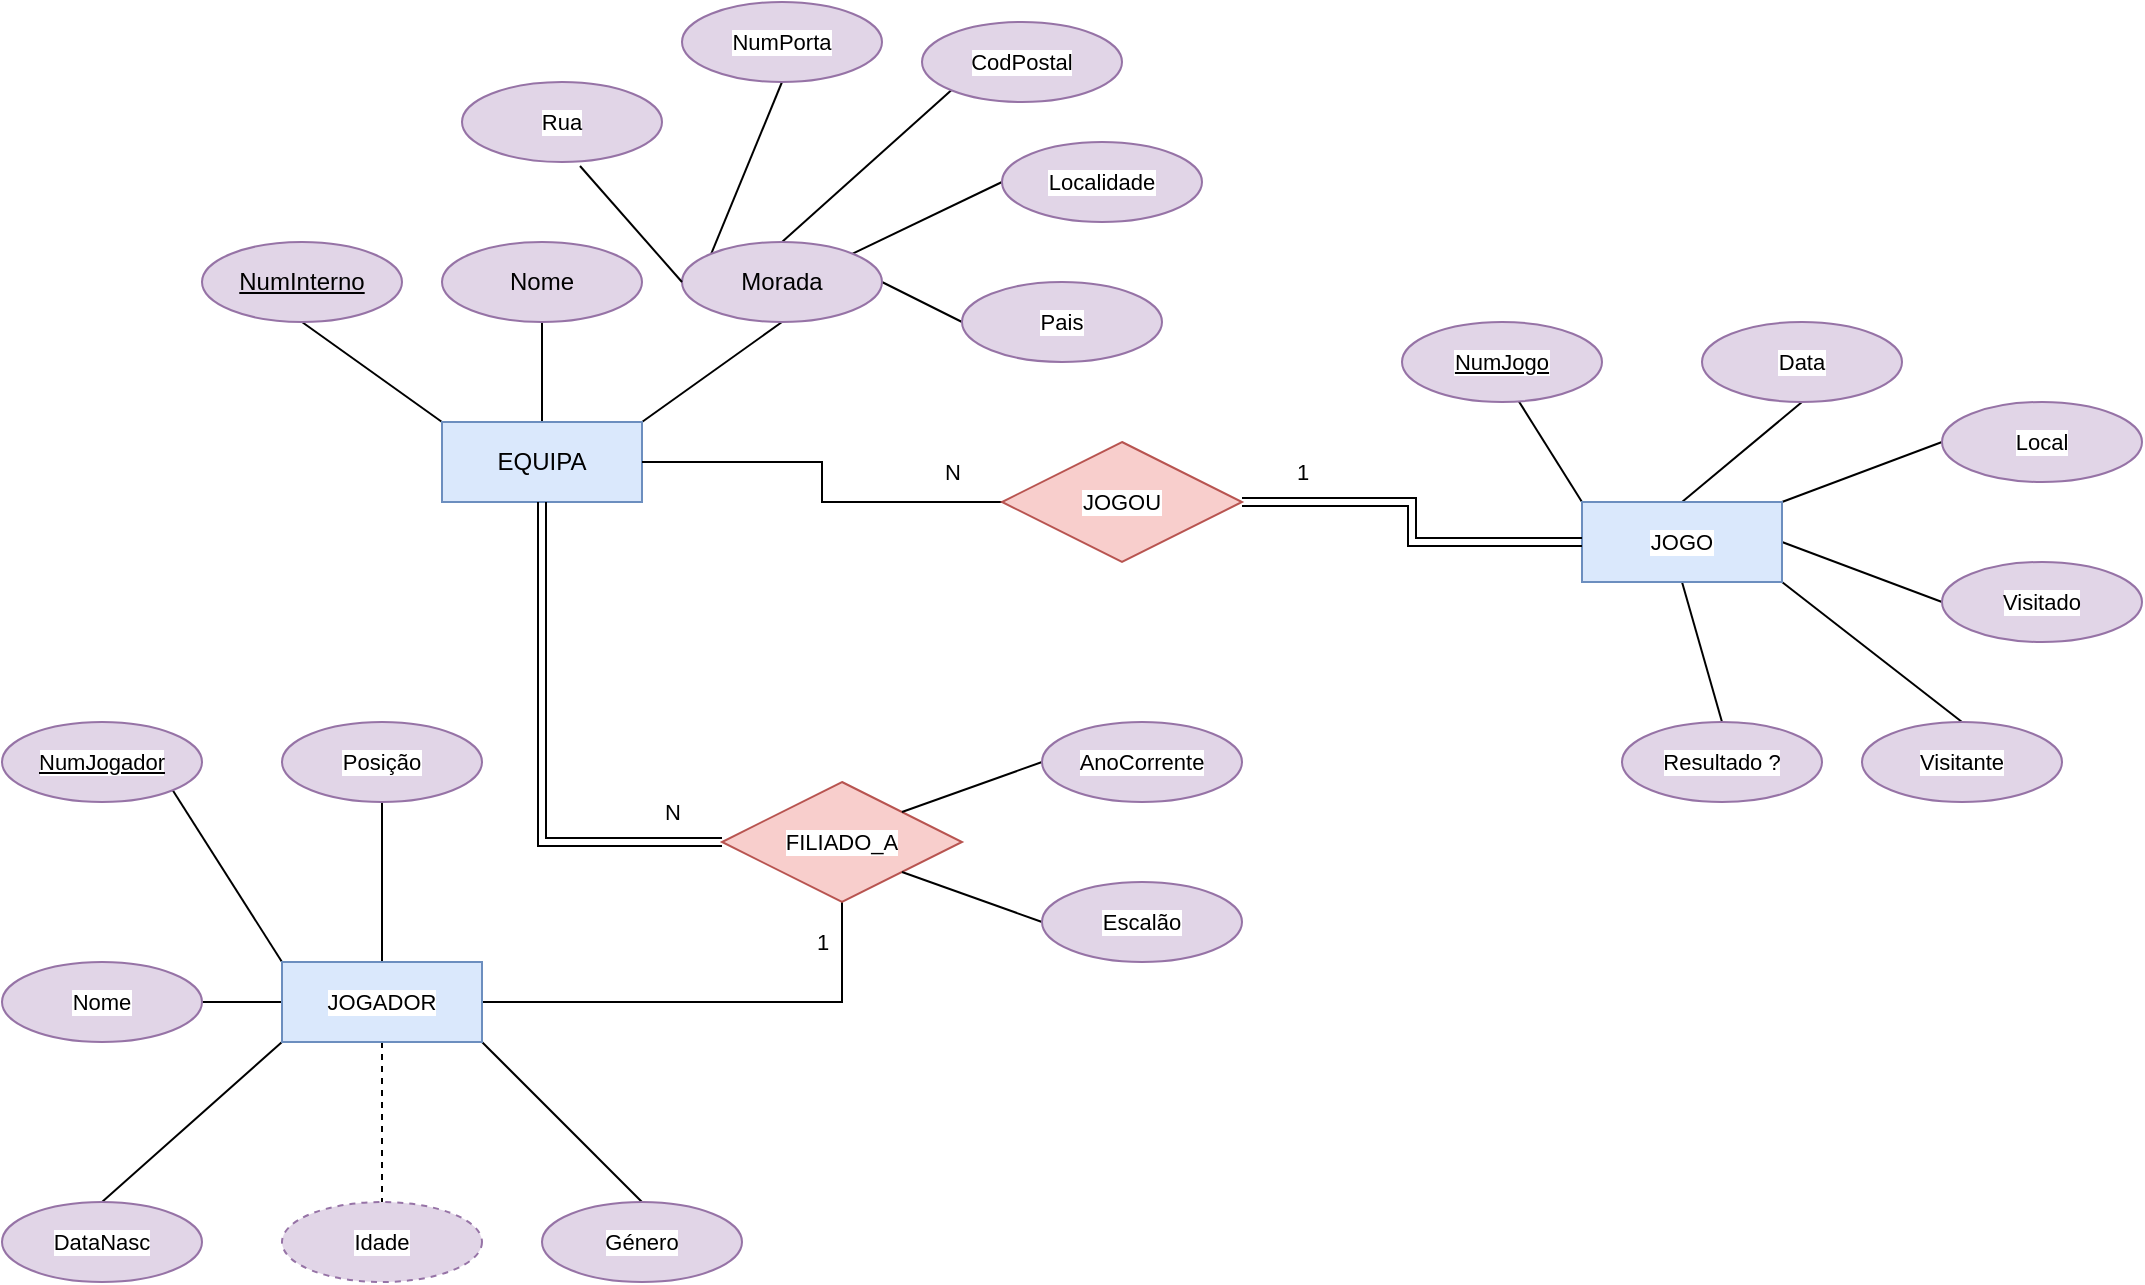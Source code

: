<mxfile version="28.2.4">
  <diagram name="Página-1" id="qGSkiTqR_tILHl-9ynfL">
    <mxGraphModel dx="2013" dy="1872" grid="1" gridSize="10" guides="1" tooltips="1" connect="1" arrows="1" fold="1" page="1" pageScale="1" pageWidth="827" pageHeight="1169" math="0" shadow="0">
      <root>
        <mxCell id="0" />
        <mxCell id="1" parent="0" />
        <mxCell id="GRnYeRYBYIYI7Ve5nRNe-5" style="rounded=0;orthogonalLoop=1;jettySize=auto;html=1;exitX=0;exitY=0;exitDx=0;exitDy=0;entryX=0.5;entryY=1;entryDx=0;entryDy=0;endArrow=none;endFill=0;" parent="1" source="GRnYeRYBYIYI7Ve5nRNe-1" target="GRnYeRYBYIYI7Ve5nRNe-2" edge="1">
          <mxGeometry relative="1" as="geometry" />
        </mxCell>
        <mxCell id="GRnYeRYBYIYI7Ve5nRNe-6" style="edgeStyle=none;shape=connector;rounded=0;orthogonalLoop=1;jettySize=auto;html=1;exitX=1;exitY=0;exitDx=0;exitDy=0;entryX=0.5;entryY=1;entryDx=0;entryDy=0;strokeColor=default;align=center;verticalAlign=middle;fontFamily=Helvetica;fontSize=11;fontColor=default;labelBackgroundColor=default;endArrow=none;endFill=0;" parent="1" source="GRnYeRYBYIYI7Ve5nRNe-1" target="GRnYeRYBYIYI7Ve5nRNe-4" edge="1">
          <mxGeometry relative="1" as="geometry" />
        </mxCell>
        <mxCell id="GRnYeRYBYIYI7Ve5nRNe-7" style="edgeStyle=none;shape=connector;rounded=0;orthogonalLoop=1;jettySize=auto;html=1;exitX=0.5;exitY=0;exitDx=0;exitDy=0;entryX=0.5;entryY=1;entryDx=0;entryDy=0;strokeColor=default;align=center;verticalAlign=middle;fontFamily=Helvetica;fontSize=11;fontColor=default;labelBackgroundColor=default;endArrow=none;endFill=0;" parent="1" source="GRnYeRYBYIYI7Ve5nRNe-1" target="GRnYeRYBYIYI7Ve5nRNe-3" edge="1">
          <mxGeometry relative="1" as="geometry" />
        </mxCell>
        <mxCell id="GRnYeRYBYIYI7Ve5nRNe-1" value="EQUIPA" style="whiteSpace=wrap;html=1;align=center;fillColor=#dae8fc;strokeColor=#6c8ebf;" parent="1" vertex="1">
          <mxGeometry x="-340" y="-70" width="100" height="40" as="geometry" />
        </mxCell>
        <mxCell id="GRnYeRYBYIYI7Ve5nRNe-2" value="&lt;u&gt;NumInterno&lt;/u&gt;" style="ellipse;whiteSpace=wrap;html=1;align=center;fillColor=#e1d5e7;strokeColor=#9673a6;" parent="1" vertex="1">
          <mxGeometry x="-460" y="-160" width="100" height="40" as="geometry" />
        </mxCell>
        <mxCell id="GRnYeRYBYIYI7Ve5nRNe-3" value="Nome" style="ellipse;whiteSpace=wrap;html=1;align=center;fillColor=#e1d5e7;strokeColor=#9673a6;" parent="1" vertex="1">
          <mxGeometry x="-340" y="-160" width="100" height="40" as="geometry" />
        </mxCell>
        <mxCell id="GRnYeRYBYIYI7Ve5nRNe-13" style="edgeStyle=none;shape=connector;rounded=0;orthogonalLoop=1;jettySize=auto;html=1;exitX=1;exitY=0.5;exitDx=0;exitDy=0;entryX=0;entryY=0.5;entryDx=0;entryDy=0;strokeColor=default;align=center;verticalAlign=middle;fontFamily=Helvetica;fontSize=11;fontColor=default;labelBackgroundColor=default;endArrow=none;endFill=0;" parent="1" source="GRnYeRYBYIYI7Ve5nRNe-4" target="GRnYeRYBYIYI7Ve5nRNe-12" edge="1">
          <mxGeometry relative="1" as="geometry" />
        </mxCell>
        <mxCell id="GRnYeRYBYIYI7Ve5nRNe-14" style="edgeStyle=none;shape=connector;rounded=0;orthogonalLoop=1;jettySize=auto;html=1;exitX=1;exitY=0;exitDx=0;exitDy=0;entryX=0;entryY=0.5;entryDx=0;entryDy=0;strokeColor=default;align=center;verticalAlign=middle;fontFamily=Helvetica;fontSize=11;fontColor=default;labelBackgroundColor=default;endArrow=none;endFill=0;" parent="1" source="GRnYeRYBYIYI7Ve5nRNe-4" target="GRnYeRYBYIYI7Ve5nRNe-11" edge="1">
          <mxGeometry relative="1" as="geometry" />
        </mxCell>
        <mxCell id="GRnYeRYBYIYI7Ve5nRNe-15" style="edgeStyle=none;shape=connector;rounded=0;orthogonalLoop=1;jettySize=auto;html=1;exitX=0.5;exitY=0;exitDx=0;exitDy=0;entryX=0;entryY=1;entryDx=0;entryDy=0;strokeColor=default;align=center;verticalAlign=middle;fontFamily=Helvetica;fontSize=11;fontColor=default;labelBackgroundColor=default;endArrow=none;endFill=0;" parent="1" source="GRnYeRYBYIYI7Ve5nRNe-4" target="GRnYeRYBYIYI7Ve5nRNe-10" edge="1">
          <mxGeometry relative="1" as="geometry" />
        </mxCell>
        <mxCell id="GRnYeRYBYIYI7Ve5nRNe-16" style="edgeStyle=none;shape=connector;rounded=0;orthogonalLoop=1;jettySize=auto;html=1;exitX=0;exitY=0;exitDx=0;exitDy=0;entryX=0.5;entryY=1;entryDx=0;entryDy=0;strokeColor=default;align=center;verticalAlign=middle;fontFamily=Helvetica;fontSize=11;fontColor=default;labelBackgroundColor=default;endArrow=none;endFill=0;" parent="1" source="GRnYeRYBYIYI7Ve5nRNe-4" target="GRnYeRYBYIYI7Ve5nRNe-9" edge="1">
          <mxGeometry relative="1" as="geometry" />
        </mxCell>
        <mxCell id="GRnYeRYBYIYI7Ve5nRNe-4" value="Morada" style="ellipse;whiteSpace=wrap;html=1;align=center;fillColor=#e1d5e7;strokeColor=#9673a6;" parent="1" vertex="1">
          <mxGeometry x="-220" y="-160" width="100" height="40" as="geometry" />
        </mxCell>
        <mxCell id="GRnYeRYBYIYI7Ve5nRNe-8" value="Rua" style="ellipse;whiteSpace=wrap;html=1;align=center;fontFamily=Helvetica;fontSize=11;labelBackgroundColor=default;fillColor=#e1d5e7;strokeColor=#9673a6;" parent="1" vertex="1">
          <mxGeometry x="-330" y="-240" width="100" height="40" as="geometry" />
        </mxCell>
        <mxCell id="GRnYeRYBYIYI7Ve5nRNe-9" value="NumPorta" style="ellipse;whiteSpace=wrap;html=1;align=center;fontFamily=Helvetica;fontSize=11;labelBackgroundColor=default;fillColor=#e1d5e7;strokeColor=#9673a6;" parent="1" vertex="1">
          <mxGeometry x="-220" y="-280" width="100" height="40" as="geometry" />
        </mxCell>
        <mxCell id="GRnYeRYBYIYI7Ve5nRNe-10" value="CodPostal" style="ellipse;whiteSpace=wrap;html=1;align=center;fontFamily=Helvetica;fontSize=11;labelBackgroundColor=default;fillColor=#e1d5e7;strokeColor=#9673a6;" parent="1" vertex="1">
          <mxGeometry x="-100" y="-270" width="100" height="40" as="geometry" />
        </mxCell>
        <mxCell id="GRnYeRYBYIYI7Ve5nRNe-11" value="Localidade" style="ellipse;whiteSpace=wrap;html=1;align=center;fontFamily=Helvetica;fontSize=11;labelBackgroundColor=default;fillColor=#e1d5e7;strokeColor=#9673a6;" parent="1" vertex="1">
          <mxGeometry x="-60" y="-210" width="100" height="40" as="geometry" />
        </mxCell>
        <mxCell id="GRnYeRYBYIYI7Ve5nRNe-12" value="Pais" style="ellipse;whiteSpace=wrap;html=1;align=center;fontFamily=Helvetica;fontSize=11;labelBackgroundColor=default;fillColor=#e1d5e7;strokeColor=#9673a6;" parent="1" vertex="1">
          <mxGeometry x="-80" y="-140" width="100" height="40" as="geometry" />
        </mxCell>
        <mxCell id="GRnYeRYBYIYI7Ve5nRNe-17" style="edgeStyle=none;shape=connector;rounded=0;orthogonalLoop=1;jettySize=auto;html=1;exitX=0;exitY=0.5;exitDx=0;exitDy=0;entryX=0.59;entryY=1.05;entryDx=0;entryDy=0;entryPerimeter=0;strokeColor=default;align=center;verticalAlign=middle;fontFamily=Helvetica;fontSize=11;fontColor=default;labelBackgroundColor=default;endArrow=none;endFill=0;" parent="1" source="GRnYeRYBYIYI7Ve5nRNe-4" target="GRnYeRYBYIYI7Ve5nRNe-8" edge="1">
          <mxGeometry relative="1" as="geometry" />
        </mxCell>
        <mxCell id="GRnYeRYBYIYI7Ve5nRNe-27" style="edgeStyle=none;shape=connector;rounded=0;orthogonalLoop=1;jettySize=auto;html=1;exitX=1;exitY=1;exitDx=0;exitDy=0;entryX=0.5;entryY=0;entryDx=0;entryDy=0;strokeColor=default;align=center;verticalAlign=middle;fontFamily=Helvetica;fontSize=11;fontColor=default;labelBackgroundColor=default;endArrow=none;endFill=0;" parent="1" source="GRnYeRYBYIYI7Ve5nRNe-18" target="GRnYeRYBYIYI7Ve5nRNe-25" edge="1">
          <mxGeometry relative="1" as="geometry" />
        </mxCell>
        <mxCell id="GRnYeRYBYIYI7Ve5nRNe-28" style="edgeStyle=none;shape=connector;rounded=0;orthogonalLoop=1;jettySize=auto;html=1;exitX=0.5;exitY=1;exitDx=0;exitDy=0;entryX=0.5;entryY=0;entryDx=0;entryDy=0;strokeColor=default;align=center;verticalAlign=middle;fontFamily=Helvetica;fontSize=11;fontColor=default;labelBackgroundColor=default;endArrow=none;endFill=0;dashed=1;" parent="1" source="GRnYeRYBYIYI7Ve5nRNe-18" target="GRnYeRYBYIYI7Ve5nRNe-23" edge="1">
          <mxGeometry relative="1" as="geometry" />
        </mxCell>
        <mxCell id="GRnYeRYBYIYI7Ve5nRNe-29" style="edgeStyle=none;shape=connector;rounded=0;orthogonalLoop=1;jettySize=auto;html=1;exitX=0;exitY=1;exitDx=0;exitDy=0;entryX=0.5;entryY=0;entryDx=0;entryDy=0;strokeColor=default;align=center;verticalAlign=middle;fontFamily=Helvetica;fontSize=11;fontColor=default;labelBackgroundColor=default;endArrow=none;endFill=0;" parent="1" source="GRnYeRYBYIYI7Ve5nRNe-18" target="GRnYeRYBYIYI7Ve5nRNe-22" edge="1">
          <mxGeometry relative="1" as="geometry" />
        </mxCell>
        <mxCell id="GRnYeRYBYIYI7Ve5nRNe-30" style="edgeStyle=none;shape=connector;rounded=0;orthogonalLoop=1;jettySize=auto;html=1;exitX=0;exitY=0.5;exitDx=0;exitDy=0;entryX=1;entryY=0.5;entryDx=0;entryDy=0;strokeColor=default;align=center;verticalAlign=middle;fontFamily=Helvetica;fontSize=11;fontColor=default;labelBackgroundColor=default;endArrow=none;endFill=0;" parent="1" source="GRnYeRYBYIYI7Ve5nRNe-18" target="GRnYeRYBYIYI7Ve5nRNe-21" edge="1">
          <mxGeometry relative="1" as="geometry" />
        </mxCell>
        <mxCell id="GRnYeRYBYIYI7Ve5nRNe-31" style="edgeStyle=none;shape=connector;rounded=0;orthogonalLoop=1;jettySize=auto;html=1;exitX=0;exitY=0;exitDx=0;exitDy=0;entryX=1;entryY=1;entryDx=0;entryDy=0;strokeColor=default;align=center;verticalAlign=middle;fontFamily=Helvetica;fontSize=11;fontColor=default;labelBackgroundColor=default;endArrow=none;endFill=0;" parent="1" source="GRnYeRYBYIYI7Ve5nRNe-18" target="GRnYeRYBYIYI7Ve5nRNe-20" edge="1">
          <mxGeometry relative="1" as="geometry" />
        </mxCell>
        <mxCell id="GRnYeRYBYIYI7Ve5nRNe-32" style="edgeStyle=none;shape=connector;rounded=0;orthogonalLoop=1;jettySize=auto;html=1;exitX=0.5;exitY=0;exitDx=0;exitDy=0;entryX=0.5;entryY=1;entryDx=0;entryDy=0;strokeColor=default;align=center;verticalAlign=middle;fontFamily=Helvetica;fontSize=11;fontColor=default;labelBackgroundColor=default;endArrow=none;endFill=0;" parent="1" source="GRnYeRYBYIYI7Ve5nRNe-18" target="GRnYeRYBYIYI7Ve5nRNe-26" edge="1">
          <mxGeometry relative="1" as="geometry" />
        </mxCell>
        <mxCell id="GRnYeRYBYIYI7Ve5nRNe-54" style="edgeStyle=orthogonalEdgeStyle;shape=connector;rounded=0;orthogonalLoop=1;jettySize=auto;html=1;exitX=1;exitY=0.5;exitDx=0;exitDy=0;entryX=0.5;entryY=1;entryDx=0;entryDy=0;strokeColor=default;align=center;verticalAlign=middle;fontFamily=Helvetica;fontSize=11;fontColor=default;labelBackgroundColor=default;endArrow=none;endFill=0;" parent="1" source="GRnYeRYBYIYI7Ve5nRNe-18" target="GRnYeRYBYIYI7Ve5nRNe-53" edge="1">
          <mxGeometry relative="1" as="geometry" />
        </mxCell>
        <mxCell id="GRnYeRYBYIYI7Ve5nRNe-18" value="JOGADOR" style="whiteSpace=wrap;html=1;align=center;fontFamily=Helvetica;fontSize=11;labelBackgroundColor=default;fillColor=#dae8fc;strokeColor=#6c8ebf;" parent="1" vertex="1">
          <mxGeometry x="-420" y="200" width="100" height="40" as="geometry" />
        </mxCell>
        <mxCell id="GRnYeRYBYIYI7Ve5nRNe-20" value="NumJogador" style="ellipse;whiteSpace=wrap;html=1;align=center;fontStyle=4;fontFamily=Helvetica;fontSize=11;labelBackgroundColor=default;fillColor=#e1d5e7;strokeColor=#9673a6;" parent="1" vertex="1">
          <mxGeometry x="-560" y="80" width="100" height="40" as="geometry" />
        </mxCell>
        <mxCell id="GRnYeRYBYIYI7Ve5nRNe-21" value="Nome" style="ellipse;whiteSpace=wrap;html=1;align=center;fontFamily=Helvetica;fontSize=11;labelBackgroundColor=default;fillColor=#e1d5e7;strokeColor=#9673a6;" parent="1" vertex="1">
          <mxGeometry x="-560" y="200" width="100" height="40" as="geometry" />
        </mxCell>
        <mxCell id="GRnYeRYBYIYI7Ve5nRNe-22" value="DataNasc" style="ellipse;whiteSpace=wrap;html=1;align=center;fontFamily=Helvetica;fontSize=11;labelBackgroundColor=default;fillColor=#e1d5e7;strokeColor=#9673a6;" parent="1" vertex="1">
          <mxGeometry x="-560" y="320" width="100" height="40" as="geometry" />
        </mxCell>
        <mxCell id="GRnYeRYBYIYI7Ve5nRNe-23" value="Idade" style="ellipse;whiteSpace=wrap;html=1;align=center;dashed=1;fontFamily=Helvetica;fontSize=11;labelBackgroundColor=default;fillColor=#e1d5e7;strokeColor=#9673a6;" parent="1" vertex="1">
          <mxGeometry x="-420" y="320" width="100" height="40" as="geometry" />
        </mxCell>
        <mxCell id="GRnYeRYBYIYI7Ve5nRNe-25" value="Género" style="ellipse;whiteSpace=wrap;html=1;align=center;fontFamily=Helvetica;fontSize=11;labelBackgroundColor=default;fillColor=#e1d5e7;strokeColor=#9673a6;" parent="1" vertex="1">
          <mxGeometry x="-290" y="320" width="100" height="40" as="geometry" />
        </mxCell>
        <mxCell id="GRnYeRYBYIYI7Ve5nRNe-26" value="Posição" style="ellipse;whiteSpace=wrap;html=1;align=center;fontFamily=Helvetica;fontSize=11;labelBackgroundColor=default;fillColor=#e1d5e7;strokeColor=#9673a6;" parent="1" vertex="1">
          <mxGeometry x="-420" y="80" width="100" height="40" as="geometry" />
        </mxCell>
        <mxCell id="GRnYeRYBYIYI7Ve5nRNe-42" style="edgeStyle=none;shape=connector;rounded=0;orthogonalLoop=1;jettySize=auto;html=1;exitX=0;exitY=0;exitDx=0;exitDy=0;entryX=0.58;entryY=0.975;entryDx=0;entryDy=0;strokeColor=default;align=center;verticalAlign=middle;fontFamily=Helvetica;fontSize=11;fontColor=default;labelBackgroundColor=default;endArrow=none;endFill=0;entryPerimeter=0;" parent="1" source="GRnYeRYBYIYI7Ve5nRNe-34" target="GRnYeRYBYIYI7Ve5nRNe-36" edge="1">
          <mxGeometry relative="1" as="geometry">
            <mxPoint x="200" y="-80" as="targetPoint" />
          </mxGeometry>
        </mxCell>
        <mxCell id="GRnYeRYBYIYI7Ve5nRNe-43" style="edgeStyle=none;shape=connector;rounded=0;orthogonalLoop=1;jettySize=auto;html=1;exitX=0.5;exitY=0;exitDx=0;exitDy=0;entryX=0.5;entryY=1;entryDx=0;entryDy=0;strokeColor=default;align=center;verticalAlign=middle;fontFamily=Helvetica;fontSize=11;fontColor=default;labelBackgroundColor=default;endArrow=none;endFill=0;" parent="1" source="GRnYeRYBYIYI7Ve5nRNe-34" target="GRnYeRYBYIYI7Ve5nRNe-37" edge="1">
          <mxGeometry relative="1" as="geometry" />
        </mxCell>
        <mxCell id="GRnYeRYBYIYI7Ve5nRNe-44" style="edgeStyle=none;shape=connector;rounded=0;orthogonalLoop=1;jettySize=auto;html=1;exitX=1;exitY=0;exitDx=0;exitDy=0;entryX=0;entryY=0.5;entryDx=0;entryDy=0;strokeColor=default;align=center;verticalAlign=middle;fontFamily=Helvetica;fontSize=11;fontColor=default;labelBackgroundColor=default;endArrow=none;endFill=0;" parent="1" source="GRnYeRYBYIYI7Ve5nRNe-34" target="GRnYeRYBYIYI7Ve5nRNe-38" edge="1">
          <mxGeometry relative="1" as="geometry" />
        </mxCell>
        <mxCell id="GRnYeRYBYIYI7Ve5nRNe-45" style="edgeStyle=none;shape=connector;rounded=0;orthogonalLoop=1;jettySize=auto;html=1;exitX=1;exitY=0.5;exitDx=0;exitDy=0;entryX=0;entryY=0.5;entryDx=0;entryDy=0;strokeColor=default;align=center;verticalAlign=middle;fontFamily=Helvetica;fontSize=11;fontColor=default;labelBackgroundColor=default;endArrow=none;endFill=0;" parent="1" source="GRnYeRYBYIYI7Ve5nRNe-34" target="GRnYeRYBYIYI7Ve5nRNe-39" edge="1">
          <mxGeometry relative="1" as="geometry" />
        </mxCell>
        <mxCell id="GRnYeRYBYIYI7Ve5nRNe-46" style="edgeStyle=none;shape=connector;rounded=0;orthogonalLoop=1;jettySize=auto;html=1;exitX=1;exitY=1;exitDx=0;exitDy=0;entryX=0.5;entryY=0;entryDx=0;entryDy=0;strokeColor=default;align=center;verticalAlign=middle;fontFamily=Helvetica;fontSize=11;fontColor=default;labelBackgroundColor=default;endArrow=none;endFill=0;" parent="1" source="GRnYeRYBYIYI7Ve5nRNe-34" target="GRnYeRYBYIYI7Ve5nRNe-40" edge="1">
          <mxGeometry relative="1" as="geometry" />
        </mxCell>
        <mxCell id="GRnYeRYBYIYI7Ve5nRNe-47" style="edgeStyle=none;shape=connector;rounded=0;orthogonalLoop=1;jettySize=auto;html=1;exitX=0.5;exitY=1;exitDx=0;exitDy=0;entryX=0.5;entryY=0;entryDx=0;entryDy=0;strokeColor=default;align=center;verticalAlign=middle;fontFamily=Helvetica;fontSize=11;fontColor=default;labelBackgroundColor=default;endArrow=none;endFill=0;" parent="1" source="GRnYeRYBYIYI7Ve5nRNe-34" target="GRnYeRYBYIYI7Ve5nRNe-41" edge="1">
          <mxGeometry relative="1" as="geometry" />
        </mxCell>
        <mxCell id="GRnYeRYBYIYI7Ve5nRNe-34" value="JOGO" style="whiteSpace=wrap;html=1;align=center;fontFamily=Helvetica;fontSize=11;labelBackgroundColor=default;fillColor=#dae8fc;strokeColor=#6c8ebf;" parent="1" vertex="1">
          <mxGeometry x="230" y="-30" width="100" height="40" as="geometry" />
        </mxCell>
        <mxCell id="GRnYeRYBYIYI7Ve5nRNe-36" value="NumJogo" style="ellipse;whiteSpace=wrap;html=1;align=center;fontStyle=4;fontFamily=Helvetica;fontSize=11;labelBackgroundColor=default;fillColor=#e1d5e7;strokeColor=#9673a6;" parent="1" vertex="1">
          <mxGeometry x="140" y="-120" width="100" height="40" as="geometry" />
        </mxCell>
        <mxCell id="GRnYeRYBYIYI7Ve5nRNe-37" value="Data" style="ellipse;whiteSpace=wrap;html=1;align=center;fontFamily=Helvetica;fontSize=11;labelBackgroundColor=default;fillColor=#e1d5e7;strokeColor=#9673a6;" parent="1" vertex="1">
          <mxGeometry x="290" y="-120" width="100" height="40" as="geometry" />
        </mxCell>
        <mxCell id="GRnYeRYBYIYI7Ve5nRNe-38" value="Local" style="ellipse;whiteSpace=wrap;html=1;align=center;fontFamily=Helvetica;fontSize=11;labelBackgroundColor=default;fillColor=#e1d5e7;strokeColor=#9673a6;" parent="1" vertex="1">
          <mxGeometry x="410" y="-80" width="100" height="40" as="geometry" />
        </mxCell>
        <mxCell id="GRnYeRYBYIYI7Ve5nRNe-39" value="Visitado" style="ellipse;whiteSpace=wrap;html=1;align=center;fontFamily=Helvetica;fontSize=11;labelBackgroundColor=default;fillColor=#e1d5e7;strokeColor=#9673a6;" parent="1" vertex="1">
          <mxGeometry x="410" width="100" height="40" as="geometry" />
        </mxCell>
        <mxCell id="GRnYeRYBYIYI7Ve5nRNe-40" value="Visitante" style="ellipse;whiteSpace=wrap;html=1;align=center;fontFamily=Helvetica;fontSize=11;labelBackgroundColor=default;fillColor=#e1d5e7;strokeColor=#9673a6;" parent="1" vertex="1">
          <mxGeometry x="370" y="80" width="100" height="40" as="geometry" />
        </mxCell>
        <mxCell id="GRnYeRYBYIYI7Ve5nRNe-41" value="Resultado ?" style="ellipse;whiteSpace=wrap;html=1;align=center;fontFamily=Helvetica;fontSize=11;labelBackgroundColor=default;fillColor=#e1d5e7;strokeColor=#9673a6;" parent="1" vertex="1">
          <mxGeometry x="250" y="80" width="100" height="40" as="geometry" />
        </mxCell>
        <mxCell id="GRnYeRYBYIYI7Ve5nRNe-49" style="edgeStyle=orthogonalEdgeStyle;shape=link;rounded=0;orthogonalLoop=1;jettySize=auto;html=1;exitX=1;exitY=0.5;exitDx=0;exitDy=0;entryX=0;entryY=0.5;entryDx=0;entryDy=0;strokeColor=default;align=center;verticalAlign=middle;fontFamily=Helvetica;fontSize=11;fontColor=default;labelBackgroundColor=default;endArrow=none;endFill=0;" parent="1" source="GRnYeRYBYIYI7Ve5nRNe-48" target="GRnYeRYBYIYI7Ve5nRNe-34" edge="1">
          <mxGeometry relative="1" as="geometry" />
        </mxCell>
        <mxCell id="GRnYeRYBYIYI7Ve5nRNe-50" style="edgeStyle=orthogonalEdgeStyle;rounded=0;orthogonalLoop=1;jettySize=auto;html=1;exitX=0;exitY=0.5;exitDx=0;exitDy=0;entryX=1;entryY=0.5;entryDx=0;entryDy=0;strokeColor=default;align=center;verticalAlign=middle;fontFamily=Helvetica;fontSize=11;fontColor=default;labelBackgroundColor=default;endArrow=none;endFill=0;" parent="1" source="GRnYeRYBYIYI7Ve5nRNe-48" target="GRnYeRYBYIYI7Ve5nRNe-1" edge="1">
          <mxGeometry relative="1" as="geometry" />
        </mxCell>
        <mxCell id="GRnYeRYBYIYI7Ve5nRNe-48" value="JOGOU" style="shape=rhombus;perimeter=rhombusPerimeter;whiteSpace=wrap;html=1;align=center;fontFamily=Helvetica;fontSize=11;labelBackgroundColor=default;fillColor=#f8cecc;strokeColor=#b85450;" parent="1" vertex="1">
          <mxGeometry x="-60" y="-60" width="120" height="60" as="geometry" />
        </mxCell>
        <mxCell id="GRnYeRYBYIYI7Ve5nRNe-51" value="N" style="text;html=1;align=center;verticalAlign=middle;resizable=0;points=[];autosize=1;strokeColor=none;fillColor=none;fontFamily=Helvetica;fontSize=11;fontColor=default;labelBackgroundColor=default;" parent="1" vertex="1">
          <mxGeometry x="-100" y="-60" width="30" height="30" as="geometry" />
        </mxCell>
        <mxCell id="GRnYeRYBYIYI7Ve5nRNe-52" value="1" style="text;html=1;align=center;verticalAlign=middle;resizable=0;points=[];autosize=1;strokeColor=none;fillColor=none;fontFamily=Helvetica;fontSize=11;fontColor=default;labelBackgroundColor=default;" parent="1" vertex="1">
          <mxGeometry x="75" y="-60" width="30" height="30" as="geometry" />
        </mxCell>
        <mxCell id="GRnYeRYBYIYI7Ve5nRNe-55" style="edgeStyle=orthogonalEdgeStyle;shape=link;rounded=0;orthogonalLoop=1;jettySize=auto;html=1;exitX=0;exitY=0.5;exitDx=0;exitDy=0;entryX=0.5;entryY=1;entryDx=0;entryDy=0;strokeColor=default;align=center;verticalAlign=middle;fontFamily=Helvetica;fontSize=11;fontColor=default;labelBackgroundColor=default;endArrow=none;endFill=0;" parent="1" source="GRnYeRYBYIYI7Ve5nRNe-53" target="GRnYeRYBYIYI7Ve5nRNe-1" edge="1">
          <mxGeometry relative="1" as="geometry" />
        </mxCell>
        <mxCell id="GRnYeRYBYIYI7Ve5nRNe-57" value="1" style="edgeLabel;html=1;align=center;verticalAlign=middle;resizable=0;points=[];fontFamily=Helvetica;fontSize=11;fontColor=default;labelBackgroundColor=default;" parent="GRnYeRYBYIYI7Ve5nRNe-55" vertex="1" connectable="0">
          <mxGeometry x="-0.839" y="-42" relative="1" as="geometry">
            <mxPoint x="71" y="92" as="offset" />
          </mxGeometry>
        </mxCell>
        <mxCell id="GRnYeRYBYIYI7Ve5nRNe-53" value="FILIADO_A" style="shape=rhombus;perimeter=rhombusPerimeter;whiteSpace=wrap;html=1;align=center;fontFamily=Helvetica;fontSize=11;labelBackgroundColor=default;fillColor=#f8cecc;strokeColor=#b85450;" parent="1" vertex="1">
          <mxGeometry x="-200" y="110" width="120" height="60" as="geometry" />
        </mxCell>
        <mxCell id="GRnYeRYBYIYI7Ve5nRNe-56" value="N" style="text;html=1;align=center;verticalAlign=middle;resizable=0;points=[];autosize=1;strokeColor=none;fillColor=none;fontFamily=Helvetica;fontSize=11;fontColor=default;labelBackgroundColor=default;" parent="1" vertex="1">
          <mxGeometry x="-240" y="110" width="30" height="30" as="geometry" />
        </mxCell>
        <mxCell id="GRnYeRYBYIYI7Ve5nRNe-61" style="shape=connector;rounded=0;orthogonalLoop=1;jettySize=auto;html=1;exitX=0;exitY=0.5;exitDx=0;exitDy=0;entryX=1;entryY=0;entryDx=0;entryDy=0;strokeColor=default;align=center;verticalAlign=middle;fontFamily=Helvetica;fontSize=11;fontColor=default;labelBackgroundColor=default;endArrow=none;endFill=0;" parent="1" source="GRnYeRYBYIYI7Ve5nRNe-58" target="GRnYeRYBYIYI7Ve5nRNe-53" edge="1">
          <mxGeometry relative="1" as="geometry" />
        </mxCell>
        <mxCell id="GRnYeRYBYIYI7Ve5nRNe-58" value="AnoCorrente" style="ellipse;whiteSpace=wrap;html=1;align=center;fontFamily=Helvetica;fontSize=11;labelBackgroundColor=default;fillColor=#e1d5e7;strokeColor=#9673a6;" parent="1" vertex="1">
          <mxGeometry x="-40" y="80" width="100" height="40" as="geometry" />
        </mxCell>
        <mxCell id="GRnYeRYBYIYI7Ve5nRNe-62" style="shape=connector;rounded=0;orthogonalLoop=1;jettySize=auto;html=1;exitX=0;exitY=0.5;exitDx=0;exitDy=0;entryX=1;entryY=1;entryDx=0;entryDy=0;strokeColor=default;align=center;verticalAlign=middle;fontFamily=Helvetica;fontSize=11;fontColor=default;labelBackgroundColor=default;endArrow=none;endFill=0;" parent="1" source="GRnYeRYBYIYI7Ve5nRNe-60" target="GRnYeRYBYIYI7Ve5nRNe-53" edge="1">
          <mxGeometry relative="1" as="geometry" />
        </mxCell>
        <mxCell id="GRnYeRYBYIYI7Ve5nRNe-60" value="Escalão" style="ellipse;whiteSpace=wrap;html=1;align=center;fontFamily=Helvetica;fontSize=11;labelBackgroundColor=default;fillColor=#e1d5e7;strokeColor=#9673a6;" parent="1" vertex="1">
          <mxGeometry x="-40" y="160" width="100" height="40" as="geometry" />
        </mxCell>
      </root>
    </mxGraphModel>
  </diagram>
</mxfile>
